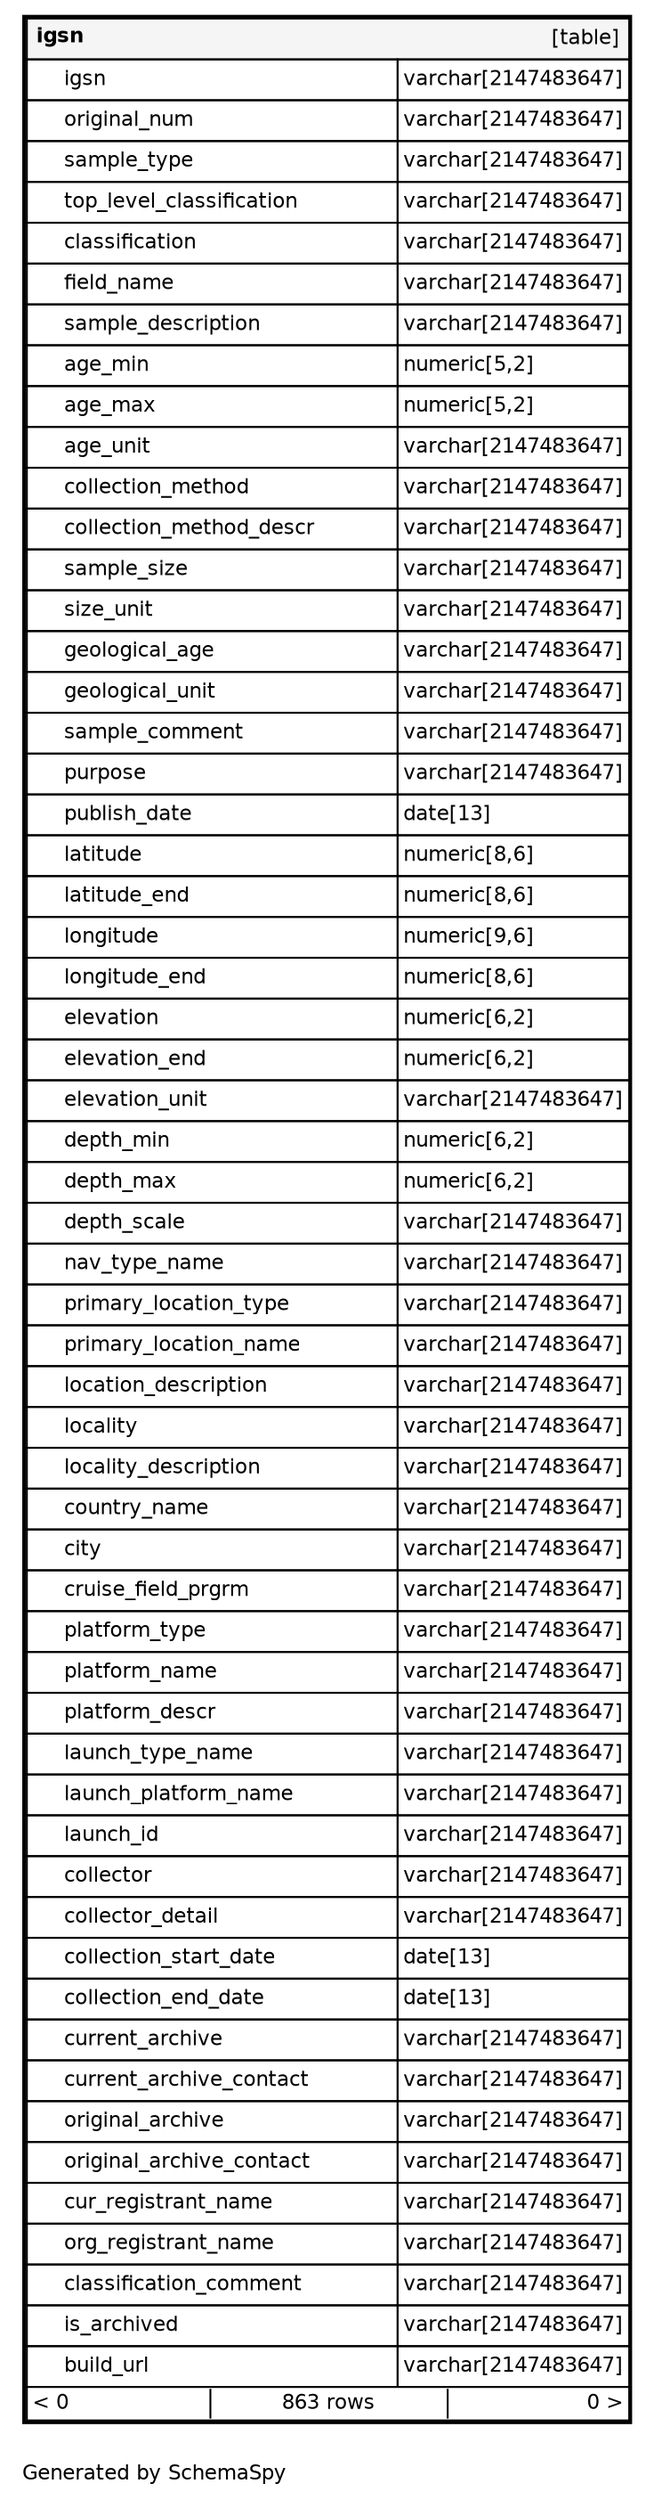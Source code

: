 digraph "oneDegreeRelationshipsDiagram" {
  graph [    rankdir="RL"    bgcolor="#ffffff"    label="\nGenerated by SchemaSpy"    labeljust="l"    nodesep="0.18"    ranksep="0.46"    fontname="Helvetica"    fontsize="11"    packmode="graph"  ];  node [    fontname="Helvetica"    fontsize="11"    shape="plaintext"  ];  edge [    arrowsize="0.8"  ];
  "igsn" [
   label=<
    <TABLE BORDER="2" CELLBORDER="1" CELLSPACING="0" BGCOLOR="#ffffff">
      <TR><TD COLSPAN="4"  BGCOLOR="#f5f5f5"><TABLE BORDER="0" CELLSPACING="0"><TR><TD ALIGN="LEFT" FIXEDSIZE="TRUE" WIDTH="30" HEIGHT="16"><B>igsn</B></TD><TD ALIGN="RIGHT">[table]</TD></TR></TABLE></TD></TR>
      <TR><TD PORT="igsn" COLSPAN="2" ALIGN="LEFT"><TABLE BORDER="0" CELLSPACING="0" ALIGN="LEFT"><TR ALIGN="LEFT"><TD ALIGN="LEFT" FIXEDSIZE="TRUE" WIDTH="15" HEIGHT="16"></TD><TD ALIGN="LEFT" FIXEDSIZE="TRUE" WIDTH="179" HEIGHT="16">igsn</TD></TR></TABLE></TD><TD PORT="igsn.type" ALIGN="LEFT">varchar[2147483647]</TD></TR>
      <TR><TD PORT="original_num" COLSPAN="2" ALIGN="LEFT"><TABLE BORDER="0" CELLSPACING="0" ALIGN="LEFT"><TR ALIGN="LEFT"><TD ALIGN="LEFT" FIXEDSIZE="TRUE" WIDTH="15" HEIGHT="16"></TD><TD ALIGN="LEFT" FIXEDSIZE="TRUE" WIDTH="179" HEIGHT="16">original_num</TD></TR></TABLE></TD><TD PORT="original_num.type" ALIGN="LEFT">varchar[2147483647]</TD></TR>
      <TR><TD PORT="sample_type" COLSPAN="2" ALIGN="LEFT"><TABLE BORDER="0" CELLSPACING="0" ALIGN="LEFT"><TR ALIGN="LEFT"><TD ALIGN="LEFT" FIXEDSIZE="TRUE" WIDTH="15" HEIGHT="16"></TD><TD ALIGN="LEFT" FIXEDSIZE="TRUE" WIDTH="179" HEIGHT="16">sample_type</TD></TR></TABLE></TD><TD PORT="sample_type.type" ALIGN="LEFT">varchar[2147483647]</TD></TR>
      <TR><TD PORT="top_level_classification" COLSPAN="2" ALIGN="LEFT"><TABLE BORDER="0" CELLSPACING="0" ALIGN="LEFT"><TR ALIGN="LEFT"><TD ALIGN="LEFT" FIXEDSIZE="TRUE" WIDTH="15" HEIGHT="16"></TD><TD ALIGN="LEFT" FIXEDSIZE="TRUE" WIDTH="179" HEIGHT="16">top_level_classification</TD></TR></TABLE></TD><TD PORT="top_level_classification.type" ALIGN="LEFT">varchar[2147483647]</TD></TR>
      <TR><TD PORT="classification" COLSPAN="2" ALIGN="LEFT"><TABLE BORDER="0" CELLSPACING="0" ALIGN="LEFT"><TR ALIGN="LEFT"><TD ALIGN="LEFT" FIXEDSIZE="TRUE" WIDTH="15" HEIGHT="16"></TD><TD ALIGN="LEFT" FIXEDSIZE="TRUE" WIDTH="179" HEIGHT="16">classification</TD></TR></TABLE></TD><TD PORT="classification.type" ALIGN="LEFT">varchar[2147483647]</TD></TR>
      <TR><TD PORT="field_name" COLSPAN="2" ALIGN="LEFT"><TABLE BORDER="0" CELLSPACING="0" ALIGN="LEFT"><TR ALIGN="LEFT"><TD ALIGN="LEFT" FIXEDSIZE="TRUE" WIDTH="15" HEIGHT="16"></TD><TD ALIGN="LEFT" FIXEDSIZE="TRUE" WIDTH="179" HEIGHT="16">field_name</TD></TR></TABLE></TD><TD PORT="field_name.type" ALIGN="LEFT">varchar[2147483647]</TD></TR>
      <TR><TD PORT="sample_description" COLSPAN="2" ALIGN="LEFT"><TABLE BORDER="0" CELLSPACING="0" ALIGN="LEFT"><TR ALIGN="LEFT"><TD ALIGN="LEFT" FIXEDSIZE="TRUE" WIDTH="15" HEIGHT="16"></TD><TD ALIGN="LEFT" FIXEDSIZE="TRUE" WIDTH="179" HEIGHT="16">sample_description</TD></TR></TABLE></TD><TD PORT="sample_description.type" ALIGN="LEFT">varchar[2147483647]</TD></TR>
      <TR><TD PORT="age_min" COLSPAN="2" ALIGN="LEFT"><TABLE BORDER="0" CELLSPACING="0" ALIGN="LEFT"><TR ALIGN="LEFT"><TD ALIGN="LEFT" FIXEDSIZE="TRUE" WIDTH="15" HEIGHT="16"></TD><TD ALIGN="LEFT" FIXEDSIZE="TRUE" WIDTH="179" HEIGHT="16">age_min</TD></TR></TABLE></TD><TD PORT="age_min.type" ALIGN="LEFT">numeric[5,2]</TD></TR>
      <TR><TD PORT="age_max" COLSPAN="2" ALIGN="LEFT"><TABLE BORDER="0" CELLSPACING="0" ALIGN="LEFT"><TR ALIGN="LEFT"><TD ALIGN="LEFT" FIXEDSIZE="TRUE" WIDTH="15" HEIGHT="16"></TD><TD ALIGN="LEFT" FIXEDSIZE="TRUE" WIDTH="179" HEIGHT="16">age_max</TD></TR></TABLE></TD><TD PORT="age_max.type" ALIGN="LEFT">numeric[5,2]</TD></TR>
      <TR><TD PORT="age_unit" COLSPAN="2" ALIGN="LEFT"><TABLE BORDER="0" CELLSPACING="0" ALIGN="LEFT"><TR ALIGN="LEFT"><TD ALIGN="LEFT" FIXEDSIZE="TRUE" WIDTH="15" HEIGHT="16"></TD><TD ALIGN="LEFT" FIXEDSIZE="TRUE" WIDTH="179" HEIGHT="16">age_unit</TD></TR></TABLE></TD><TD PORT="age_unit.type" ALIGN="LEFT">varchar[2147483647]</TD></TR>
      <TR><TD PORT="collection_method" COLSPAN="2" ALIGN="LEFT"><TABLE BORDER="0" CELLSPACING="0" ALIGN="LEFT"><TR ALIGN="LEFT"><TD ALIGN="LEFT" FIXEDSIZE="TRUE" WIDTH="15" HEIGHT="16"></TD><TD ALIGN="LEFT" FIXEDSIZE="TRUE" WIDTH="179" HEIGHT="16">collection_method</TD></TR></TABLE></TD><TD PORT="collection_method.type" ALIGN="LEFT">varchar[2147483647]</TD></TR>
      <TR><TD PORT="collection_method_descr" COLSPAN="2" ALIGN="LEFT"><TABLE BORDER="0" CELLSPACING="0" ALIGN="LEFT"><TR ALIGN="LEFT"><TD ALIGN="LEFT" FIXEDSIZE="TRUE" WIDTH="15" HEIGHT="16"></TD><TD ALIGN="LEFT" FIXEDSIZE="TRUE" WIDTH="179" HEIGHT="16">collection_method_descr</TD></TR></TABLE></TD><TD PORT="collection_method_descr.type" ALIGN="LEFT">varchar[2147483647]</TD></TR>
      <TR><TD PORT="sample_size" COLSPAN="2" ALIGN="LEFT"><TABLE BORDER="0" CELLSPACING="0" ALIGN="LEFT"><TR ALIGN="LEFT"><TD ALIGN="LEFT" FIXEDSIZE="TRUE" WIDTH="15" HEIGHT="16"></TD><TD ALIGN="LEFT" FIXEDSIZE="TRUE" WIDTH="179" HEIGHT="16">sample_size</TD></TR></TABLE></TD><TD PORT="sample_size.type" ALIGN="LEFT">varchar[2147483647]</TD></TR>
      <TR><TD PORT="size_unit" COLSPAN="2" ALIGN="LEFT"><TABLE BORDER="0" CELLSPACING="0" ALIGN="LEFT"><TR ALIGN="LEFT"><TD ALIGN="LEFT" FIXEDSIZE="TRUE" WIDTH="15" HEIGHT="16"></TD><TD ALIGN="LEFT" FIXEDSIZE="TRUE" WIDTH="179" HEIGHT="16">size_unit</TD></TR></TABLE></TD><TD PORT="size_unit.type" ALIGN="LEFT">varchar[2147483647]</TD></TR>
      <TR><TD PORT="geological_age" COLSPAN="2" ALIGN="LEFT"><TABLE BORDER="0" CELLSPACING="0" ALIGN="LEFT"><TR ALIGN="LEFT"><TD ALIGN="LEFT" FIXEDSIZE="TRUE" WIDTH="15" HEIGHT="16"></TD><TD ALIGN="LEFT" FIXEDSIZE="TRUE" WIDTH="179" HEIGHT="16">geological_age</TD></TR></TABLE></TD><TD PORT="geological_age.type" ALIGN="LEFT">varchar[2147483647]</TD></TR>
      <TR><TD PORT="geological_unit" COLSPAN="2" ALIGN="LEFT"><TABLE BORDER="0" CELLSPACING="0" ALIGN="LEFT"><TR ALIGN="LEFT"><TD ALIGN="LEFT" FIXEDSIZE="TRUE" WIDTH="15" HEIGHT="16"></TD><TD ALIGN="LEFT" FIXEDSIZE="TRUE" WIDTH="179" HEIGHT="16">geological_unit</TD></TR></TABLE></TD><TD PORT="geological_unit.type" ALIGN="LEFT">varchar[2147483647]</TD></TR>
      <TR><TD PORT="sample_comment" COLSPAN="2" ALIGN="LEFT"><TABLE BORDER="0" CELLSPACING="0" ALIGN="LEFT"><TR ALIGN="LEFT"><TD ALIGN="LEFT" FIXEDSIZE="TRUE" WIDTH="15" HEIGHT="16"></TD><TD ALIGN="LEFT" FIXEDSIZE="TRUE" WIDTH="179" HEIGHT="16">sample_comment</TD></TR></TABLE></TD><TD PORT="sample_comment.type" ALIGN="LEFT">varchar[2147483647]</TD></TR>
      <TR><TD PORT="purpose" COLSPAN="2" ALIGN="LEFT"><TABLE BORDER="0" CELLSPACING="0" ALIGN="LEFT"><TR ALIGN="LEFT"><TD ALIGN="LEFT" FIXEDSIZE="TRUE" WIDTH="15" HEIGHT="16"></TD><TD ALIGN="LEFT" FIXEDSIZE="TRUE" WIDTH="179" HEIGHT="16">purpose</TD></TR></TABLE></TD><TD PORT="purpose.type" ALIGN="LEFT">varchar[2147483647]</TD></TR>
      <TR><TD PORT="publish_date" COLSPAN="2" ALIGN="LEFT"><TABLE BORDER="0" CELLSPACING="0" ALIGN="LEFT"><TR ALIGN="LEFT"><TD ALIGN="LEFT" FIXEDSIZE="TRUE" WIDTH="15" HEIGHT="16"></TD><TD ALIGN="LEFT" FIXEDSIZE="TRUE" WIDTH="179" HEIGHT="16">publish_date</TD></TR></TABLE></TD><TD PORT="publish_date.type" ALIGN="LEFT">date[13]</TD></TR>
      <TR><TD PORT="latitude" COLSPAN="2" ALIGN="LEFT"><TABLE BORDER="0" CELLSPACING="0" ALIGN="LEFT"><TR ALIGN="LEFT"><TD ALIGN="LEFT" FIXEDSIZE="TRUE" WIDTH="15" HEIGHT="16"></TD><TD ALIGN="LEFT" FIXEDSIZE="TRUE" WIDTH="179" HEIGHT="16">latitude</TD></TR></TABLE></TD><TD PORT="latitude.type" ALIGN="LEFT">numeric[8,6]</TD></TR>
      <TR><TD PORT="latitude_end" COLSPAN="2" ALIGN="LEFT"><TABLE BORDER="0" CELLSPACING="0" ALIGN="LEFT"><TR ALIGN="LEFT"><TD ALIGN="LEFT" FIXEDSIZE="TRUE" WIDTH="15" HEIGHT="16"></TD><TD ALIGN="LEFT" FIXEDSIZE="TRUE" WIDTH="179" HEIGHT="16">latitude_end</TD></TR></TABLE></TD><TD PORT="latitude_end.type" ALIGN="LEFT">numeric[8,6]</TD></TR>
      <TR><TD PORT="longitude" COLSPAN="2" ALIGN="LEFT"><TABLE BORDER="0" CELLSPACING="0" ALIGN="LEFT"><TR ALIGN="LEFT"><TD ALIGN="LEFT" FIXEDSIZE="TRUE" WIDTH="15" HEIGHT="16"></TD><TD ALIGN="LEFT" FIXEDSIZE="TRUE" WIDTH="179" HEIGHT="16">longitude</TD></TR></TABLE></TD><TD PORT="longitude.type" ALIGN="LEFT">numeric[9,6]</TD></TR>
      <TR><TD PORT="longitude_end" COLSPAN="2" ALIGN="LEFT"><TABLE BORDER="0" CELLSPACING="0" ALIGN="LEFT"><TR ALIGN="LEFT"><TD ALIGN="LEFT" FIXEDSIZE="TRUE" WIDTH="15" HEIGHT="16"></TD><TD ALIGN="LEFT" FIXEDSIZE="TRUE" WIDTH="179" HEIGHT="16">longitude_end</TD></TR></TABLE></TD><TD PORT="longitude_end.type" ALIGN="LEFT">numeric[8,6]</TD></TR>
      <TR><TD PORT="elevation" COLSPAN="2" ALIGN="LEFT"><TABLE BORDER="0" CELLSPACING="0" ALIGN="LEFT"><TR ALIGN="LEFT"><TD ALIGN="LEFT" FIXEDSIZE="TRUE" WIDTH="15" HEIGHT="16"></TD><TD ALIGN="LEFT" FIXEDSIZE="TRUE" WIDTH="179" HEIGHT="16">elevation</TD></TR></TABLE></TD><TD PORT="elevation.type" ALIGN="LEFT">numeric[6,2]</TD></TR>
      <TR><TD PORT="elevation_end" COLSPAN="2" ALIGN="LEFT"><TABLE BORDER="0" CELLSPACING="0" ALIGN="LEFT"><TR ALIGN="LEFT"><TD ALIGN="LEFT" FIXEDSIZE="TRUE" WIDTH="15" HEIGHT="16"></TD><TD ALIGN="LEFT" FIXEDSIZE="TRUE" WIDTH="179" HEIGHT="16">elevation_end</TD></TR></TABLE></TD><TD PORT="elevation_end.type" ALIGN="LEFT">numeric[6,2]</TD></TR>
      <TR><TD PORT="elevation_unit" COLSPAN="2" ALIGN="LEFT"><TABLE BORDER="0" CELLSPACING="0" ALIGN="LEFT"><TR ALIGN="LEFT"><TD ALIGN="LEFT" FIXEDSIZE="TRUE" WIDTH="15" HEIGHT="16"></TD><TD ALIGN="LEFT" FIXEDSIZE="TRUE" WIDTH="179" HEIGHT="16">elevation_unit</TD></TR></TABLE></TD><TD PORT="elevation_unit.type" ALIGN="LEFT">varchar[2147483647]</TD></TR>
      <TR><TD PORT="depth_min" COLSPAN="2" ALIGN="LEFT"><TABLE BORDER="0" CELLSPACING="0" ALIGN="LEFT"><TR ALIGN="LEFT"><TD ALIGN="LEFT" FIXEDSIZE="TRUE" WIDTH="15" HEIGHT="16"></TD><TD ALIGN="LEFT" FIXEDSIZE="TRUE" WIDTH="179" HEIGHT="16">depth_min</TD></TR></TABLE></TD><TD PORT="depth_min.type" ALIGN="LEFT">numeric[6,2]</TD></TR>
      <TR><TD PORT="depth_max" COLSPAN="2" ALIGN="LEFT"><TABLE BORDER="0" CELLSPACING="0" ALIGN="LEFT"><TR ALIGN="LEFT"><TD ALIGN="LEFT" FIXEDSIZE="TRUE" WIDTH="15" HEIGHT="16"></TD><TD ALIGN="LEFT" FIXEDSIZE="TRUE" WIDTH="179" HEIGHT="16">depth_max</TD></TR></TABLE></TD><TD PORT="depth_max.type" ALIGN="LEFT">numeric[6,2]</TD></TR>
      <TR><TD PORT="depth_scale" COLSPAN="2" ALIGN="LEFT"><TABLE BORDER="0" CELLSPACING="0" ALIGN="LEFT"><TR ALIGN="LEFT"><TD ALIGN="LEFT" FIXEDSIZE="TRUE" WIDTH="15" HEIGHT="16"></TD><TD ALIGN="LEFT" FIXEDSIZE="TRUE" WIDTH="179" HEIGHT="16">depth_scale</TD></TR></TABLE></TD><TD PORT="depth_scale.type" ALIGN="LEFT">varchar[2147483647]</TD></TR>
      <TR><TD PORT="nav_type_name" COLSPAN="2" ALIGN="LEFT"><TABLE BORDER="0" CELLSPACING="0" ALIGN="LEFT"><TR ALIGN="LEFT"><TD ALIGN="LEFT" FIXEDSIZE="TRUE" WIDTH="15" HEIGHT="16"></TD><TD ALIGN="LEFT" FIXEDSIZE="TRUE" WIDTH="179" HEIGHT="16">nav_type_name</TD></TR></TABLE></TD><TD PORT="nav_type_name.type" ALIGN="LEFT">varchar[2147483647]</TD></TR>
      <TR><TD PORT="primary_location_type" COLSPAN="2" ALIGN="LEFT"><TABLE BORDER="0" CELLSPACING="0" ALIGN="LEFT"><TR ALIGN="LEFT"><TD ALIGN="LEFT" FIXEDSIZE="TRUE" WIDTH="15" HEIGHT="16"></TD><TD ALIGN="LEFT" FIXEDSIZE="TRUE" WIDTH="179" HEIGHT="16">primary_location_type</TD></TR></TABLE></TD><TD PORT="primary_location_type.type" ALIGN="LEFT">varchar[2147483647]</TD></TR>
      <TR><TD PORT="primary_location_name" COLSPAN="2" ALIGN="LEFT"><TABLE BORDER="0" CELLSPACING="0" ALIGN="LEFT"><TR ALIGN="LEFT"><TD ALIGN="LEFT" FIXEDSIZE="TRUE" WIDTH="15" HEIGHT="16"></TD><TD ALIGN="LEFT" FIXEDSIZE="TRUE" WIDTH="179" HEIGHT="16">primary_location_name</TD></TR></TABLE></TD><TD PORT="primary_location_name.type" ALIGN="LEFT">varchar[2147483647]</TD></TR>
      <TR><TD PORT="location_description" COLSPAN="2" ALIGN="LEFT"><TABLE BORDER="0" CELLSPACING="0" ALIGN="LEFT"><TR ALIGN="LEFT"><TD ALIGN="LEFT" FIXEDSIZE="TRUE" WIDTH="15" HEIGHT="16"></TD><TD ALIGN="LEFT" FIXEDSIZE="TRUE" WIDTH="179" HEIGHT="16">location_description</TD></TR></TABLE></TD><TD PORT="location_description.type" ALIGN="LEFT">varchar[2147483647]</TD></TR>
      <TR><TD PORT="locality" COLSPAN="2" ALIGN="LEFT"><TABLE BORDER="0" CELLSPACING="0" ALIGN="LEFT"><TR ALIGN="LEFT"><TD ALIGN="LEFT" FIXEDSIZE="TRUE" WIDTH="15" HEIGHT="16"></TD><TD ALIGN="LEFT" FIXEDSIZE="TRUE" WIDTH="179" HEIGHT="16">locality</TD></TR></TABLE></TD><TD PORT="locality.type" ALIGN="LEFT">varchar[2147483647]</TD></TR>
      <TR><TD PORT="locality_description" COLSPAN="2" ALIGN="LEFT"><TABLE BORDER="0" CELLSPACING="0" ALIGN="LEFT"><TR ALIGN="LEFT"><TD ALIGN="LEFT" FIXEDSIZE="TRUE" WIDTH="15" HEIGHT="16"></TD><TD ALIGN="LEFT" FIXEDSIZE="TRUE" WIDTH="179" HEIGHT="16">locality_description</TD></TR></TABLE></TD><TD PORT="locality_description.type" ALIGN="LEFT">varchar[2147483647]</TD></TR>
      <TR><TD PORT="country_name" COLSPAN="2" ALIGN="LEFT"><TABLE BORDER="0" CELLSPACING="0" ALIGN="LEFT"><TR ALIGN="LEFT"><TD ALIGN="LEFT" FIXEDSIZE="TRUE" WIDTH="15" HEIGHT="16"></TD><TD ALIGN="LEFT" FIXEDSIZE="TRUE" WIDTH="179" HEIGHT="16">country_name</TD></TR></TABLE></TD><TD PORT="country_name.type" ALIGN="LEFT">varchar[2147483647]</TD></TR>
      <TR><TD PORT="city" COLSPAN="2" ALIGN="LEFT"><TABLE BORDER="0" CELLSPACING="0" ALIGN="LEFT"><TR ALIGN="LEFT"><TD ALIGN="LEFT" FIXEDSIZE="TRUE" WIDTH="15" HEIGHT="16"></TD><TD ALIGN="LEFT" FIXEDSIZE="TRUE" WIDTH="179" HEIGHT="16">city</TD></TR></TABLE></TD><TD PORT="city.type" ALIGN="LEFT">varchar[2147483647]</TD></TR>
      <TR><TD PORT="cruise_field_prgrm" COLSPAN="2" ALIGN="LEFT"><TABLE BORDER="0" CELLSPACING="0" ALIGN="LEFT"><TR ALIGN="LEFT"><TD ALIGN="LEFT" FIXEDSIZE="TRUE" WIDTH="15" HEIGHT="16"></TD><TD ALIGN="LEFT" FIXEDSIZE="TRUE" WIDTH="179" HEIGHT="16">cruise_field_prgrm</TD></TR></TABLE></TD><TD PORT="cruise_field_prgrm.type" ALIGN="LEFT">varchar[2147483647]</TD></TR>
      <TR><TD PORT="platform_type" COLSPAN="2" ALIGN="LEFT"><TABLE BORDER="0" CELLSPACING="0" ALIGN="LEFT"><TR ALIGN="LEFT"><TD ALIGN="LEFT" FIXEDSIZE="TRUE" WIDTH="15" HEIGHT="16"></TD><TD ALIGN="LEFT" FIXEDSIZE="TRUE" WIDTH="179" HEIGHT="16">platform_type</TD></TR></TABLE></TD><TD PORT="platform_type.type" ALIGN="LEFT">varchar[2147483647]</TD></TR>
      <TR><TD PORT="platform_name" COLSPAN="2" ALIGN="LEFT"><TABLE BORDER="0" CELLSPACING="0" ALIGN="LEFT"><TR ALIGN="LEFT"><TD ALIGN="LEFT" FIXEDSIZE="TRUE" WIDTH="15" HEIGHT="16"></TD><TD ALIGN="LEFT" FIXEDSIZE="TRUE" WIDTH="179" HEIGHT="16">platform_name</TD></TR></TABLE></TD><TD PORT="platform_name.type" ALIGN="LEFT">varchar[2147483647]</TD></TR>
      <TR><TD PORT="platform_descr" COLSPAN="2" ALIGN="LEFT"><TABLE BORDER="0" CELLSPACING="0" ALIGN="LEFT"><TR ALIGN="LEFT"><TD ALIGN="LEFT" FIXEDSIZE="TRUE" WIDTH="15" HEIGHT="16"></TD><TD ALIGN="LEFT" FIXEDSIZE="TRUE" WIDTH="179" HEIGHT="16">platform_descr</TD></TR></TABLE></TD><TD PORT="platform_descr.type" ALIGN="LEFT">varchar[2147483647]</TD></TR>
      <TR><TD PORT="launch_type_name" COLSPAN="2" ALIGN="LEFT"><TABLE BORDER="0" CELLSPACING="0" ALIGN="LEFT"><TR ALIGN="LEFT"><TD ALIGN="LEFT" FIXEDSIZE="TRUE" WIDTH="15" HEIGHT="16"></TD><TD ALIGN="LEFT" FIXEDSIZE="TRUE" WIDTH="179" HEIGHT="16">launch_type_name</TD></TR></TABLE></TD><TD PORT="launch_type_name.type" ALIGN="LEFT">varchar[2147483647]</TD></TR>
      <TR><TD PORT="launch_platform_name" COLSPAN="2" ALIGN="LEFT"><TABLE BORDER="0" CELLSPACING="0" ALIGN="LEFT"><TR ALIGN="LEFT"><TD ALIGN="LEFT" FIXEDSIZE="TRUE" WIDTH="15" HEIGHT="16"></TD><TD ALIGN="LEFT" FIXEDSIZE="TRUE" WIDTH="179" HEIGHT="16">launch_platform_name</TD></TR></TABLE></TD><TD PORT="launch_platform_name.type" ALIGN="LEFT">varchar[2147483647]</TD></TR>
      <TR><TD PORT="launch_id" COLSPAN="2" ALIGN="LEFT"><TABLE BORDER="0" CELLSPACING="0" ALIGN="LEFT"><TR ALIGN="LEFT"><TD ALIGN="LEFT" FIXEDSIZE="TRUE" WIDTH="15" HEIGHT="16"></TD><TD ALIGN="LEFT" FIXEDSIZE="TRUE" WIDTH="179" HEIGHT="16">launch_id</TD></TR></TABLE></TD><TD PORT="launch_id.type" ALIGN="LEFT">varchar[2147483647]</TD></TR>
      <TR><TD PORT="collector" COLSPAN="2" ALIGN="LEFT"><TABLE BORDER="0" CELLSPACING="0" ALIGN="LEFT"><TR ALIGN="LEFT"><TD ALIGN="LEFT" FIXEDSIZE="TRUE" WIDTH="15" HEIGHT="16"></TD><TD ALIGN="LEFT" FIXEDSIZE="TRUE" WIDTH="179" HEIGHT="16">collector</TD></TR></TABLE></TD><TD PORT="collector.type" ALIGN="LEFT">varchar[2147483647]</TD></TR>
      <TR><TD PORT="collector_detail" COLSPAN="2" ALIGN="LEFT"><TABLE BORDER="0" CELLSPACING="0" ALIGN="LEFT"><TR ALIGN="LEFT"><TD ALIGN="LEFT" FIXEDSIZE="TRUE" WIDTH="15" HEIGHT="16"></TD><TD ALIGN="LEFT" FIXEDSIZE="TRUE" WIDTH="179" HEIGHT="16">collector_detail</TD></TR></TABLE></TD><TD PORT="collector_detail.type" ALIGN="LEFT">varchar[2147483647]</TD></TR>
      <TR><TD PORT="collection_start_date" COLSPAN="2" ALIGN="LEFT"><TABLE BORDER="0" CELLSPACING="0" ALIGN="LEFT"><TR ALIGN="LEFT"><TD ALIGN="LEFT" FIXEDSIZE="TRUE" WIDTH="15" HEIGHT="16"></TD><TD ALIGN="LEFT" FIXEDSIZE="TRUE" WIDTH="179" HEIGHT="16">collection_start_date</TD></TR></TABLE></TD><TD PORT="collection_start_date.type" ALIGN="LEFT">date[13]</TD></TR>
      <TR><TD PORT="collection_end_date" COLSPAN="2" ALIGN="LEFT"><TABLE BORDER="0" CELLSPACING="0" ALIGN="LEFT"><TR ALIGN="LEFT"><TD ALIGN="LEFT" FIXEDSIZE="TRUE" WIDTH="15" HEIGHT="16"></TD><TD ALIGN="LEFT" FIXEDSIZE="TRUE" WIDTH="179" HEIGHT="16">collection_end_date</TD></TR></TABLE></TD><TD PORT="collection_end_date.type" ALIGN="LEFT">date[13]</TD></TR>
      <TR><TD PORT="current_archive" COLSPAN="2" ALIGN="LEFT"><TABLE BORDER="0" CELLSPACING="0" ALIGN="LEFT"><TR ALIGN="LEFT"><TD ALIGN="LEFT" FIXEDSIZE="TRUE" WIDTH="15" HEIGHT="16"></TD><TD ALIGN="LEFT" FIXEDSIZE="TRUE" WIDTH="179" HEIGHT="16">current_archive</TD></TR></TABLE></TD><TD PORT="current_archive.type" ALIGN="LEFT">varchar[2147483647]</TD></TR>
      <TR><TD PORT="current_archive_contact" COLSPAN="2" ALIGN="LEFT"><TABLE BORDER="0" CELLSPACING="0" ALIGN="LEFT"><TR ALIGN="LEFT"><TD ALIGN="LEFT" FIXEDSIZE="TRUE" WIDTH="15" HEIGHT="16"></TD><TD ALIGN="LEFT" FIXEDSIZE="TRUE" WIDTH="179" HEIGHT="16">current_archive_contact</TD></TR></TABLE></TD><TD PORT="current_archive_contact.type" ALIGN="LEFT">varchar[2147483647]</TD></TR>
      <TR><TD PORT="original_archive" COLSPAN="2" ALIGN="LEFT"><TABLE BORDER="0" CELLSPACING="0" ALIGN="LEFT"><TR ALIGN="LEFT"><TD ALIGN="LEFT" FIXEDSIZE="TRUE" WIDTH="15" HEIGHT="16"></TD><TD ALIGN="LEFT" FIXEDSIZE="TRUE" WIDTH="179" HEIGHT="16">original_archive</TD></TR></TABLE></TD><TD PORT="original_archive.type" ALIGN="LEFT">varchar[2147483647]</TD></TR>
      <TR><TD PORT="original_archive_contact" COLSPAN="2" ALIGN="LEFT"><TABLE BORDER="0" CELLSPACING="0" ALIGN="LEFT"><TR ALIGN="LEFT"><TD ALIGN="LEFT" FIXEDSIZE="TRUE" WIDTH="15" HEIGHT="16"></TD><TD ALIGN="LEFT" FIXEDSIZE="TRUE" WIDTH="179" HEIGHT="16">original_archive_contact</TD></TR></TABLE></TD><TD PORT="original_archive_contact.type" ALIGN="LEFT">varchar[2147483647]</TD></TR>
      <TR><TD PORT="cur_registrant_name" COLSPAN="2" ALIGN="LEFT"><TABLE BORDER="0" CELLSPACING="0" ALIGN="LEFT"><TR ALIGN="LEFT"><TD ALIGN="LEFT" FIXEDSIZE="TRUE" WIDTH="15" HEIGHT="16"></TD><TD ALIGN="LEFT" FIXEDSIZE="TRUE" WIDTH="179" HEIGHT="16">cur_registrant_name</TD></TR></TABLE></TD><TD PORT="cur_registrant_name.type" ALIGN="LEFT">varchar[2147483647]</TD></TR>
      <TR><TD PORT="org_registrant_name" COLSPAN="2" ALIGN="LEFT"><TABLE BORDER="0" CELLSPACING="0" ALIGN="LEFT"><TR ALIGN="LEFT"><TD ALIGN="LEFT" FIXEDSIZE="TRUE" WIDTH="15" HEIGHT="16"></TD><TD ALIGN="LEFT" FIXEDSIZE="TRUE" WIDTH="179" HEIGHT="16">org_registrant_name</TD></TR></TABLE></TD><TD PORT="org_registrant_name.type" ALIGN="LEFT">varchar[2147483647]</TD></TR>
      <TR><TD PORT="classification_comment" COLSPAN="2" ALIGN="LEFT"><TABLE BORDER="0" CELLSPACING="0" ALIGN="LEFT"><TR ALIGN="LEFT"><TD ALIGN="LEFT" FIXEDSIZE="TRUE" WIDTH="15" HEIGHT="16"></TD><TD ALIGN="LEFT" FIXEDSIZE="TRUE" WIDTH="179" HEIGHT="16">classification_comment</TD></TR></TABLE></TD><TD PORT="classification_comment.type" ALIGN="LEFT">varchar[2147483647]</TD></TR>
      <TR><TD PORT="is_archived" COLSPAN="2" ALIGN="LEFT"><TABLE BORDER="0" CELLSPACING="0" ALIGN="LEFT"><TR ALIGN="LEFT"><TD ALIGN="LEFT" FIXEDSIZE="TRUE" WIDTH="15" HEIGHT="16"></TD><TD ALIGN="LEFT" FIXEDSIZE="TRUE" WIDTH="179" HEIGHT="16">is_archived</TD></TR></TABLE></TD><TD PORT="is_archived.type" ALIGN="LEFT">varchar[2147483647]</TD></TR>
      <TR><TD PORT="build_url" COLSPAN="2" ALIGN="LEFT"><TABLE BORDER="0" CELLSPACING="0" ALIGN="LEFT"><TR ALIGN="LEFT"><TD ALIGN="LEFT" FIXEDSIZE="TRUE" WIDTH="15" HEIGHT="16"></TD><TD ALIGN="LEFT" FIXEDSIZE="TRUE" WIDTH="179" HEIGHT="16">build_url</TD></TR></TABLE></TD><TD PORT="build_url.type" ALIGN="LEFT">varchar[2147483647]</TD></TR>
      <TR><TD ALIGN="LEFT" CELLPADDING="0" BGCOLOR="#ffffff" COLSPAN="4" ><TABLE BORDER="0" CELLBORDER="0" CELLSPACING="0"><TR><TD ALIGN="LEFT" BGCOLOR="#ffffff">&lt; 0</TD><VR/><TD ALIGN="CENTER" BGCOLOR="#ffffff">863 rows</TD><VR/><TD ALIGN="RIGHT" BGCOLOR="#ffffff">0 &gt;</TD></TR></TABLE></TD></TR>
    </TABLE>>
    URL="igsn.html"
    target="_top"
    tooltip="igsn"
  ];
}

